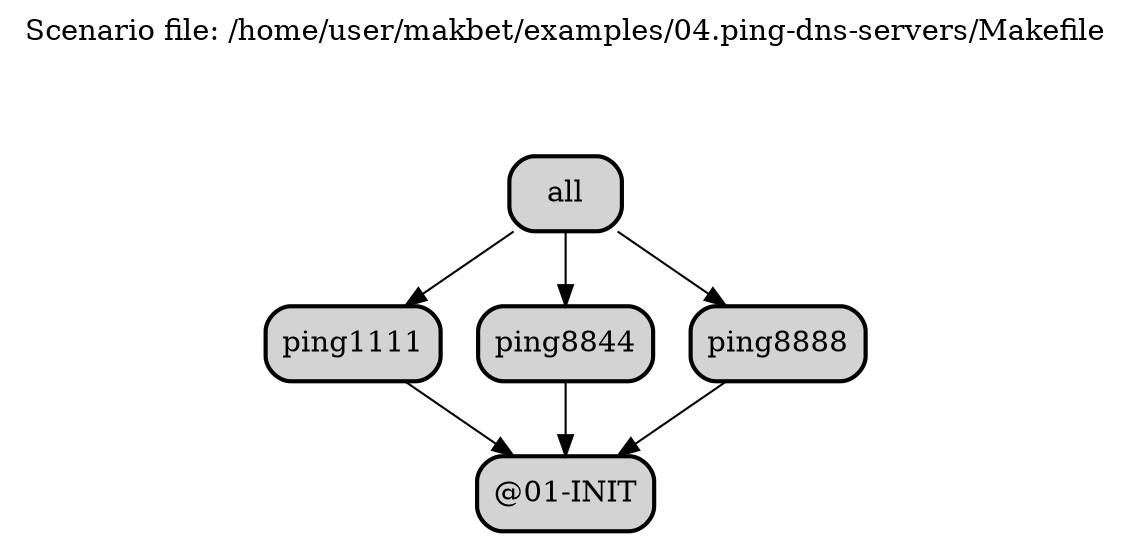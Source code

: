 digraph {

// This file has been generated by makbet master+g23016ba-2020-12-08T20:14:39+01:00
// Generation date: Tue Dec  8 09:14:27 PM CET 2020
// Scenario file: /home/user/makbet/examples/04.ping-dns-servers/Makefile

// Define graph title.
labelloc="t";
label="Scenario file: /home/user/makbet/examples/04.ping-dns-servers/Makefile\n\n\n\n";

// Define global options for all nodes.
node [shape="box" style="rounded, bold, filled"];


// TASK_NAME: @01-INIT
// TASK_ID: 1
// TASK_DEPS: 
// TASK_CMD: 
// TASK_CMD_OPTS: 
"@01-INIT";

// TASK_NAME: all
// TASK_ID: 6
// TASK_DEPS: ping1111 ping8844 ping8888
// TASK_CMD: 
// TASK_CMD_OPTS: 
"all" -> "ping1111";
"all" -> "ping8844";
"all" -> "ping8888";

// TASK_NAME: ping1111
// TASK_ID: 2
// TASK_DEPS: @01-INIT
// TASK_CMD: ping
// TASK_CMD_OPTS: -c10 1.1.1.1
"ping1111" -> "@01-INIT";

// TASK_NAME: ping8844
// TASK_ID: 3
// TASK_DEPS: @01-INIT
// TASK_CMD: ping
// TASK_CMD_OPTS: -c4 8.8.4.4
"ping8844" -> "@01-INIT";

// TASK_NAME: ping8888
// TASK_ID: 4
// TASK_DEPS: @01-INIT
// TASK_CMD: ping
// TASK_CMD_OPTS: -c4 8.8.8.8
"ping8888" -> "@01-INIT";

}


// End of file

